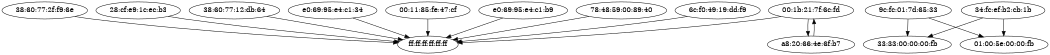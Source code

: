 digraph world {
size="7,7";
	"00:1b:21:7f:6c:fd" -> "ff:ff:ff:ff:ff:ff";
	"9c:fc:01:7d:65:33" -> "33:33:00:00:00:fb";
	"38:60:77:2f:f9:6e" -> "ff:ff:ff:ff:ff:ff";
	"28:cf:e9:1c:ec:b3" -> "ff:ff:ff:ff:ff:ff";
	"9c:fc:01:7d:65:33" -> "01:00:5e:00:00:fb";
	"34:fc:ef:b2:cb:1b" -> "33:33:00:00:00:fb";
	"38:60:77:12:db:64" -> "ff:ff:ff:ff:ff:ff";
	"e0:69:95:e4:c1:34" -> "ff:ff:ff:ff:ff:ff";
	"34:fc:ef:b2:cb:1b" -> "01:00:5e:00:00:fb";
	"00:11:85:fe:47:cf" -> "ff:ff:ff:ff:ff:ff";
	"e0:69:95:e4:c1:b9" -> "ff:ff:ff:ff:ff:ff";
	"a8:20:66:4e:6f:b7" -> "00:1b:21:7f:6c:fd";
	"78:48:59:00:89:40" -> "ff:ff:ff:ff:ff:ff";
	"6c:f0:49:19:dd:f9" -> "ff:ff:ff:ff:ff:ff";
	"00:1b:21:7f:6c:fd" -> "a8:20:66:4e:6f:b7";
}
